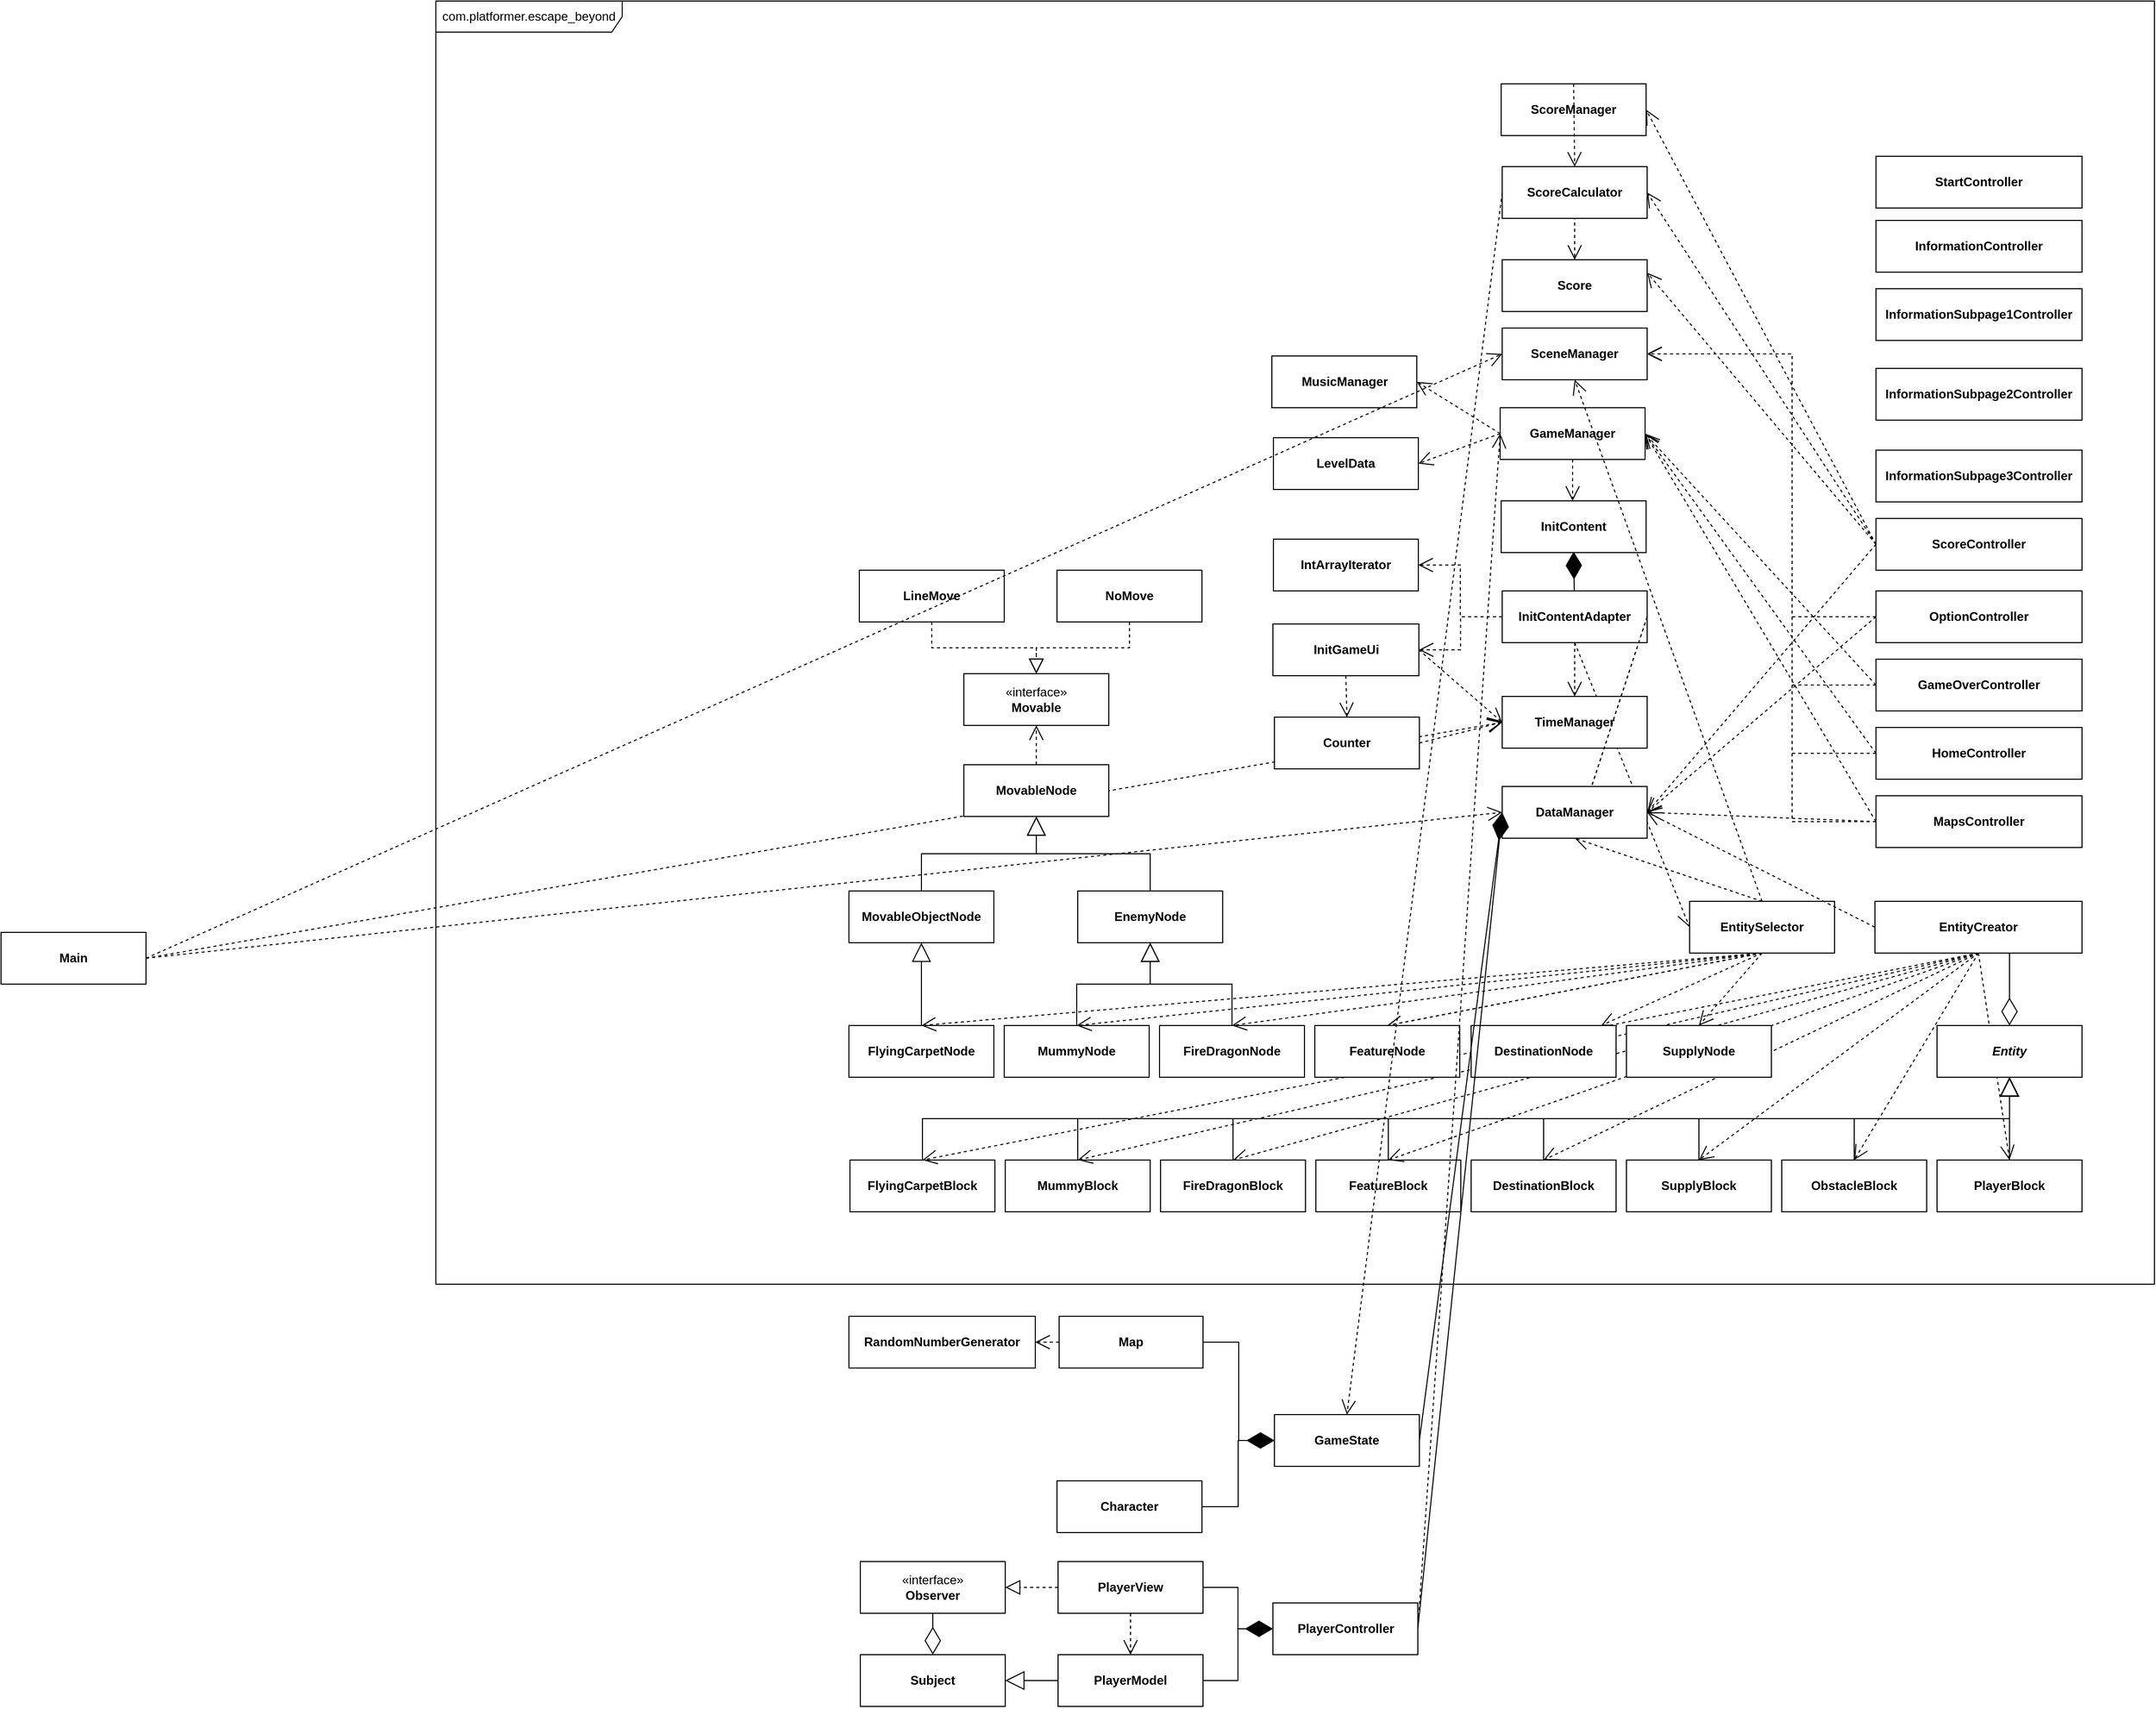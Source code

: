<mxfile version="25.0.3">
  <diagram name="第 1 页" id="kjJ6qVegV2qcI-K3HXO2">
    <mxGraphModel dx="3161" dy="1906" grid="1" gridSize="10" guides="1" tooltips="1" connect="1" arrows="1" fold="1" page="1" pageScale="1" pageWidth="827" pageHeight="1169" math="0" shadow="0">
      <root>
        <mxCell id="0" />
        <mxCell id="1" parent="0" />
        <mxCell id="oy7IxXZ8f28WCVUuLW1C-1" value="&lt;b&gt;GameOverController&lt;/b&gt;" style="html=1;whiteSpace=wrap;" parent="1" vertex="1">
          <mxGeometry x="1281" y="996" width="199" height="50" as="geometry" />
        </mxCell>
        <mxCell id="oy7IxXZ8f28WCVUuLW1C-3" value="&lt;b&gt;Main&lt;/b&gt;" style="html=1;whiteSpace=wrap;" parent="1" vertex="1">
          <mxGeometry x="-530" y="1260" width="140" height="50" as="geometry" />
        </mxCell>
        <mxCell id="oy7IxXZ8f28WCVUuLW1C-5" value="&lt;b&gt;HomeController&lt;/b&gt;" style="html=1;whiteSpace=wrap;" parent="1" vertex="1">
          <mxGeometry x="1281" y="1062" width="199" height="50" as="geometry" />
        </mxCell>
        <mxCell id="oy7IxXZ8f28WCVUuLW1C-7" value="&lt;b&gt;InformationController&lt;/b&gt;" style="html=1;whiteSpace=wrap;" parent="1" vertex="1">
          <mxGeometry x="1281" y="572" width="199" height="50" as="geometry" />
        </mxCell>
        <mxCell id="oy7IxXZ8f28WCVUuLW1C-9" value="&lt;b&gt;InformationSubpage2Controller&lt;/b&gt;" style="html=1;whiteSpace=wrap;" parent="1" vertex="1">
          <mxGeometry x="1281" y="715" width="199" height="50" as="geometry" />
        </mxCell>
        <mxCell id="oy7IxXZ8f28WCVUuLW1C-10" value="&lt;b&gt;InformationSubpage3Controller&lt;/b&gt;" style="html=1;whiteSpace=wrap;" parent="1" vertex="1">
          <mxGeometry x="1281" y="794" width="199" height="50" as="geometry" />
        </mxCell>
        <mxCell id="oy7IxXZ8f28WCVUuLW1C-11" value="&lt;b&gt;InformationSubpage1Controller&lt;/b&gt;" style="html=1;whiteSpace=wrap;" parent="1" vertex="1">
          <mxGeometry x="1281" y="638" width="199" height="50" as="geometry" />
        </mxCell>
        <mxCell id="oy7IxXZ8f28WCVUuLW1C-15" value="&lt;b&gt;MapsController&lt;/b&gt;" style="html=1;whiteSpace=wrap;" parent="1" vertex="1">
          <mxGeometry x="1281" y="1128" width="199" height="50" as="geometry" />
        </mxCell>
        <mxCell id="oy7IxXZ8f28WCVUuLW1C-16" value="&lt;b&gt;OptionController&lt;/b&gt;" style="html=1;whiteSpace=wrap;" parent="1" vertex="1">
          <mxGeometry x="1281" y="930" width="199" height="50" as="geometry" />
        </mxCell>
        <mxCell id="oy7IxXZ8f28WCVUuLW1C-17" value="&lt;b&gt;ScoreController&lt;/b&gt;" style="html=1;whiteSpace=wrap;" parent="1" vertex="1">
          <mxGeometry x="1281" y="860" width="199" height="50" as="geometry" />
        </mxCell>
        <mxCell id="oy7IxXZ8f28WCVUuLW1C-18" value="&lt;b&gt;StartController&lt;/b&gt;" style="html=1;whiteSpace=wrap;" parent="1" vertex="1">
          <mxGeometry x="1281" y="510" width="199" height="50" as="geometry" />
        </mxCell>
        <mxCell id="oy7IxXZ8f28WCVUuLW1C-22" value="&lt;b&gt;PlayerController&lt;/b&gt;" style="html=1;whiteSpace=wrap;" parent="1" vertex="1">
          <mxGeometry x="698.5" y="1908" width="140" height="50" as="geometry" />
        </mxCell>
        <mxCell id="oy7IxXZ8f28WCVUuLW1C-24" value="&lt;b&gt;PlayerModel&lt;/b&gt;" style="html=1;whiteSpace=wrap;" parent="1" vertex="1">
          <mxGeometry x="491" y="1958" width="140" height="50" as="geometry" />
        </mxCell>
        <mxCell id="oy7IxXZ8f28WCVUuLW1C-26" value="&lt;b&gt;PlayerView&lt;/b&gt;" style="html=1;whiteSpace=wrap;" parent="1" vertex="1">
          <mxGeometry x="491" y="1868" width="140" height="50" as="geometry" />
        </mxCell>
        <mxCell id="oy7IxXZ8f28WCVUuLW1C-28" value="&lt;b&gt;GameState&lt;/b&gt;" style="html=1;whiteSpace=wrap;" parent="1" vertex="1">
          <mxGeometry x="700" y="1726" width="140" height="50" as="geometry" />
        </mxCell>
        <mxCell id="oy7IxXZ8f28WCVUuLW1C-30" value="&lt;b&gt;Character&lt;/b&gt;" style="html=1;whiteSpace=wrap;" parent="1" vertex="1">
          <mxGeometry x="490" y="1790" width="140" height="50" as="geometry" />
        </mxCell>
        <mxCell id="oy7IxXZ8f28WCVUuLW1C-31" value="&lt;b&gt;Map&lt;/b&gt;" style="html=1;whiteSpace=wrap;" parent="1" vertex="1">
          <mxGeometry x="492" y="1631" width="139" height="50" as="geometry" />
        </mxCell>
        <mxCell id="oy7IxXZ8f28WCVUuLW1C-32" value="&lt;b&gt;InitContentAdapter&lt;/b&gt;" style="html=1;whiteSpace=wrap;" parent="1" vertex="1">
          <mxGeometry x="920" y="930" width="140" height="50" as="geometry" />
        </mxCell>
        <mxCell id="oy7IxXZ8f28WCVUuLW1C-36" value="" style="endArrow=open;endSize=12;dashed=1;html=1;rounded=0;entryX=0;entryY=0.5;entryDx=0;entryDy=0;exitX=1;exitY=0.5;exitDx=0;exitDy=0;" parent="1" source="oy7IxXZ8f28WCVUuLW1C-3" target="7GGK_su0vlyQCkf6kP1s-5" edge="1">
          <mxGeometry width="160" relative="1" as="geometry">
            <mxPoint x="990" y="800" as="sourcePoint" />
            <mxPoint x="1052" y="840" as="targetPoint" />
          </mxGeometry>
        </mxCell>
        <mxCell id="oy7IxXZ8f28WCVUuLW1C-38" value="" style="endArrow=open;endSize=12;dashed=1;html=1;rounded=0;exitX=0.5;exitY=1;exitDx=0;exitDy=0;entryX=0;entryY=0.5;entryDx=0;entryDy=0;" parent="1" source="oy7IxXZ8f28WCVUuLW1C-32" target="oy7IxXZ8f28WCVUuLW1C-115" edge="1">
          <mxGeometry x="-0.011" width="160" relative="1" as="geometry">
            <mxPoint x="985.08" y="1039.9" as="sourcePoint" />
            <mxPoint x="989.872" y="1217" as="targetPoint" />
            <mxPoint as="offset" />
          </mxGeometry>
        </mxCell>
        <mxCell id="oy7IxXZ8f28WCVUuLW1C-39" value="&lt;b&gt;EntityCreator&lt;/b&gt;" style="html=1;whiteSpace=wrap;" parent="1" vertex="1">
          <mxGeometry x="1280" y="1230" width="200" height="50" as="geometry" />
        </mxCell>
        <mxCell id="oy7IxXZ8f28WCVUuLW1C-41" value="&lt;b&gt;DestinationBlock&lt;/b&gt;" style="html=1;whiteSpace=wrap;" parent="1" vertex="1">
          <mxGeometry x="890" y="1480" width="140" height="50" as="geometry" />
        </mxCell>
        <mxCell id="oy7IxXZ8f28WCVUuLW1C-46" value="&lt;b&gt;MovableNode&lt;/b&gt;" style="html=1;whiteSpace=wrap;" parent="1" vertex="1">
          <mxGeometry x="400" y="1098" width="140" height="50" as="geometry" />
        </mxCell>
        <mxCell id="oy7IxXZ8f28WCVUuLW1C-48" value="&lt;b&gt;EnemyNode&lt;/b&gt;" style="html=1;whiteSpace=wrap;" parent="1" vertex="1">
          <mxGeometry x="510" y="1220" width="140" height="50" as="geometry" />
        </mxCell>
        <mxCell id="oy7IxXZ8f28WCVUuLW1C-49" value="" style="endArrow=block;endSize=16;endFill=0;html=1;rounded=0;entryX=0.5;entryY=1;entryDx=0;entryDy=0;exitX=0.5;exitY=0;exitDx=0;exitDy=0;edgeStyle=orthogonalEdgeStyle;" parent="1" source="oy7IxXZ8f28WCVUuLW1C-48" target="oy7IxXZ8f28WCVUuLW1C-46" edge="1">
          <mxGeometry x="0.014" width="160" relative="1" as="geometry">
            <mxPoint x="544" y="1100" as="sourcePoint" />
            <mxPoint x="530" y="990" as="targetPoint" />
            <mxPoint as="offset" />
          </mxGeometry>
        </mxCell>
        <mxCell id="oy7IxXZ8f28WCVUuLW1C-50" value="&lt;div&gt;«interface»&lt;b&gt;&lt;/b&gt;&lt;/div&gt;&lt;b&gt;Movable&lt;/b&gt;" style="html=1;whiteSpace=wrap;" parent="1" vertex="1">
          <mxGeometry x="400" y="1010" width="140" height="50" as="geometry" />
        </mxCell>
        <mxCell id="oy7IxXZ8f28WCVUuLW1C-53" value="&lt;b&gt;NoMove&lt;/b&gt;" style="html=1;whiteSpace=wrap;" parent="1" vertex="1">
          <mxGeometry x="490" y="910" width="140" height="50" as="geometry" />
        </mxCell>
        <mxCell id="oy7IxXZ8f28WCVUuLW1C-57" value="&lt;b&gt;FeatureBlock&lt;/b&gt;" style="html=1;whiteSpace=wrap;" parent="1" vertex="1">
          <mxGeometry x="740" y="1480" width="140" height="50" as="geometry" />
        </mxCell>
        <mxCell id="oy7IxXZ8f28WCVUuLW1C-65" value="&lt;b&gt;FireDragonNode&lt;/b&gt;" style="html=1;whiteSpace=wrap;" parent="1" vertex="1">
          <mxGeometry x="589" y="1350" width="140" height="50" as="geometry" />
        </mxCell>
        <mxCell id="oy7IxXZ8f28WCVUuLW1C-68" value="&lt;b&gt;FlyingCarpetBlock&lt;/b&gt;" style="html=1;whiteSpace=wrap;" parent="1" vertex="1">
          <mxGeometry x="290" y="1480" width="140" height="50" as="geometry" />
        </mxCell>
        <mxCell id="oy7IxXZ8f28WCVUuLW1C-70" value="&lt;b&gt;FlyingCarpetNode&lt;/b&gt;" style="html=1;whiteSpace=wrap;" parent="1" vertex="1">
          <mxGeometry x="289" y="1350" width="140" height="50" as="geometry" />
        </mxCell>
        <mxCell id="oy7IxXZ8f28WCVUuLW1C-73" value="&lt;b&gt;MovableObjectNode&lt;/b&gt;" style="html=1;whiteSpace=wrap;" parent="1" vertex="1">
          <mxGeometry x="289" y="1220" width="140" height="50" as="geometry" />
        </mxCell>
        <mxCell id="oy7IxXZ8f28WCVUuLW1C-75" style="edgeStyle=orthogonalEdgeStyle;rounded=0;orthogonalLoop=1;jettySize=auto;html=1;exitX=0.5;exitY=1;exitDx=0;exitDy=0;" parent="1" source="oy7IxXZ8f28WCVUuLW1C-65" target="oy7IxXZ8f28WCVUuLW1C-65" edge="1">
          <mxGeometry relative="1" as="geometry" />
        </mxCell>
        <mxCell id="oy7IxXZ8f28WCVUuLW1C-76" value="&lt;b&gt;MummyNode&lt;/b&gt;" style="html=1;whiteSpace=wrap;" parent="1" vertex="1">
          <mxGeometry x="439" y="1350" width="140" height="50" as="geometry" />
        </mxCell>
        <mxCell id="oy7IxXZ8f28WCVUuLW1C-77" value="&lt;b&gt;MummyBlock&lt;/b&gt;" style="html=1;whiteSpace=wrap;" parent="1" vertex="1">
          <mxGeometry x="440" y="1480" width="140" height="50" as="geometry" />
        </mxCell>
        <mxCell id="oy7IxXZ8f28WCVUuLW1C-82" value="&lt;b&gt;ObstacleBlock&lt;/b&gt;" style="html=1;whiteSpace=wrap;" parent="1" vertex="1">
          <mxGeometry x="1190" y="1480" width="140" height="50" as="geometry" />
        </mxCell>
        <mxCell id="oy7IxXZ8f28WCVUuLW1C-85" value="&lt;b&gt;PlayerBlock&lt;/b&gt;" style="html=1;whiteSpace=wrap;" parent="1" vertex="1">
          <mxGeometry x="1340" y="1480" width="140" height="50" as="geometry" />
        </mxCell>
        <mxCell id="oy7IxXZ8f28WCVUuLW1C-88" value="" style="endArrow=open;endSize=12;dashed=1;html=1;rounded=0;exitX=0;exitY=0.5;exitDx=0;exitDy=0;entryX=1;entryY=0.5;entryDx=0;entryDy=0;" parent="1" source="oy7IxXZ8f28WCVUuLW1C-17" target="oy7IxXZ8f28WCVUuLW1C-89" edge="1">
          <mxGeometry x="0.002" width="160" relative="1" as="geometry">
            <mxPoint x="987.1" y="538.6" as="sourcePoint" />
            <mxPoint x="987" y="480" as="targetPoint" />
            <Array as="points" />
            <mxPoint as="offset" />
          </mxGeometry>
        </mxCell>
        <mxCell id="oy7IxXZ8f28WCVUuLW1C-89" value="&lt;b&gt;ScoreManager&lt;/b&gt;" style="html=1;whiteSpace=wrap;" parent="1" vertex="1">
          <mxGeometry x="919" y="440" width="140" height="50" as="geometry" />
        </mxCell>
        <mxCell id="oy7IxXZ8f28WCVUuLW1C-90" value="&lt;b&gt;Score&lt;/b&gt;" style="html=1;whiteSpace=wrap;" parent="1" vertex="1">
          <mxGeometry x="920" y="610" width="140" height="50" as="geometry" />
        </mxCell>
        <mxCell id="oy7IxXZ8f28WCVUuLW1C-91" value="" style="endArrow=open;endSize=12;dashed=1;html=1;rounded=0;exitX=0.5;exitY=0;exitDx=0;exitDy=0;entryX=0.5;entryY=0;entryDx=0;entryDy=0;" parent="1" source="oy7IxXZ8f28WCVUuLW1C-109" target="oy7IxXZ8f28WCVUuLW1C-90" edge="1">
          <mxGeometry width="160" relative="1" as="geometry">
            <mxPoint x="882" y="578" as="sourcePoint" />
            <mxPoint x="853" y="506" as="targetPoint" />
          </mxGeometry>
        </mxCell>
        <mxCell id="oy7IxXZ8f28WCVUuLW1C-92" value="&lt;b&gt;SupplyBlock&lt;/b&gt;" style="html=1;whiteSpace=wrap;" parent="1" vertex="1">
          <mxGeometry x="1040" y="1480" width="140" height="50" as="geometry" />
        </mxCell>
        <mxCell id="oy7IxXZ8f28WCVUuLW1C-100" value="&lt;b&gt;InitGameUi&lt;/b&gt;" style="html=1;whiteSpace=wrap;" parent="1" vertex="1">
          <mxGeometry x="698.5" y="962" width="141" height="50" as="geometry" />
        </mxCell>
        <mxCell id="oy7IxXZ8f28WCVUuLW1C-102" value="&lt;b&gt;Counter&lt;/b&gt;" style="html=1;whiteSpace=wrap;" parent="1" vertex="1">
          <mxGeometry x="700" y="1052" width="140" height="50" as="geometry" />
        </mxCell>
        <mxCell id="oy7IxXZ8f28WCVUuLW1C-103" value="" style="endArrow=open;endSize=12;dashed=1;html=1;rounded=0;exitX=0.5;exitY=1;exitDx=0;exitDy=0;entryX=0.5;entryY=0;entryDx=0;entryDy=0;" parent="1" source="oy7IxXZ8f28WCVUuLW1C-100" target="oy7IxXZ8f28WCVUuLW1C-102" edge="1">
          <mxGeometry width="160" relative="1" as="geometry">
            <mxPoint x="647" y="896" as="sourcePoint" />
            <mxPoint x="744" y="866" as="targetPoint" />
          </mxGeometry>
        </mxCell>
        <mxCell id="oy7IxXZ8f28WCVUuLW1C-104" value="&lt;b&gt;IntArrayIterator&lt;/b&gt;" style="html=1;whiteSpace=wrap;" parent="1" vertex="1">
          <mxGeometry x="699" y="880" width="140" height="50" as="geometry" />
        </mxCell>
        <mxCell id="oy7IxXZ8f28WCVUuLW1C-106" value="" style="endArrow=open;endSize=12;dashed=1;html=1;rounded=0;exitX=0;exitY=0.5;exitDx=0;exitDy=0;entryX=1;entryY=0.5;entryDx=0;entryDy=0;" parent="1" source="oy7IxXZ8f28WCVUuLW1C-31" target="oy7IxXZ8f28WCVUuLW1C-107" edge="1">
          <mxGeometry x="-0.013" width="160" relative="1" as="geometry">
            <mxPoint x="841" y="1603" as="sourcePoint" />
            <mxPoint x="556" y="1563" as="targetPoint" />
            <Array as="points" />
            <mxPoint as="offset" />
          </mxGeometry>
        </mxCell>
        <mxCell id="oy7IxXZ8f28WCVUuLW1C-107" value="&lt;b&gt;RandomNumberGenerator&lt;/b&gt;" style="html=1;whiteSpace=wrap;" parent="1" vertex="1">
          <mxGeometry x="289" y="1631" width="180" height="50" as="geometry" />
        </mxCell>
        <mxCell id="oy7IxXZ8f28WCVUuLW1C-110" value="&lt;b&gt;LevelData&lt;/b&gt;" style="html=1;whiteSpace=wrap;" parent="1" vertex="1">
          <mxGeometry x="699" y="782" width="140" height="50" as="geometry" />
        </mxCell>
        <mxCell id="oy7IxXZ8f28WCVUuLW1C-114" value="&lt;div&gt;«interface»&lt;/div&gt;&lt;div&gt;&lt;b&gt;Observer&lt;/b&gt;&lt;/div&gt;" style="html=1;whiteSpace=wrap;" parent="1" vertex="1">
          <mxGeometry x="300" y="1868" width="140" height="50" as="geometry" />
        </mxCell>
        <mxCell id="oy7IxXZ8f28WCVUuLW1C-115" value="&lt;b&gt;EntitySelector&lt;/b&gt;" style="html=1;whiteSpace=wrap;" parent="1" vertex="1">
          <mxGeometry x="1101" y="1230" width="140" height="50" as="geometry" />
        </mxCell>
        <mxCell id="oy7IxXZ8f28WCVUuLW1C-118" value="" style="endArrow=block;dashed=1;endFill=0;endSize=12;html=1;rounded=0;entryX=0.5;entryY=0;entryDx=0;entryDy=0;edgeStyle=orthogonalEdgeStyle;exitX=0.5;exitY=1;exitDx=0;exitDy=0;" parent="1" source="oy7IxXZ8f28WCVUuLW1C-53" target="oy7IxXZ8f28WCVUuLW1C-50" edge="1">
          <mxGeometry width="160" relative="1" as="geometry">
            <mxPoint x="520" y="824.25" as="sourcePoint" />
            <mxPoint x="430" y="823" as="targetPoint" />
            <Array as="points" />
          </mxGeometry>
        </mxCell>
        <mxCell id="oy7IxXZ8f28WCVUuLW1C-119" value="" style="endArrow=block;dashed=1;endFill=0;endSize=12;html=1;rounded=0;entryX=0.5;entryY=0;entryDx=0;entryDy=0;edgeStyle=orthogonalEdgeStyle;exitX=0.5;exitY=1;exitDx=0;exitDy=0;" parent="1" source="oy7IxXZ8f28WCVUuLW1C-52" target="oy7IxXZ8f28WCVUuLW1C-50" edge="1">
          <mxGeometry width="160" relative="1" as="geometry">
            <mxPoint x="590" y="958" as="sourcePoint" />
            <mxPoint x="480" y="1088" as="targetPoint" />
            <Array as="points" />
          </mxGeometry>
        </mxCell>
        <mxCell id="oy7IxXZ8f28WCVUuLW1C-131" value="" style="endArrow=open;endSize=12;dashed=1;html=1;rounded=0;fontSize=12;curved=1;entryX=0.5;entryY=0;entryDx=0;entryDy=0;exitX=0.5;exitY=1;exitDx=0;exitDy=0;" parent="1" source="oy7IxXZ8f28WCVUuLW1C-115" target="oy7IxXZ8f28WCVUuLW1C-95" edge="1">
          <mxGeometry width="160" relative="1" as="geometry">
            <mxPoint x="797" y="1150" as="sourcePoint" />
            <mxPoint x="957" y="1150" as="targetPoint" />
          </mxGeometry>
        </mxCell>
        <mxCell id="oy7IxXZ8f28WCVUuLW1C-132" value="" style="endArrow=open;endSize=12;dashed=1;html=1;rounded=0;fontSize=12;curved=1;exitX=0.5;exitY=1;exitDx=0;exitDy=0;" parent="1" source="oy7IxXZ8f28WCVUuLW1C-115" target="oy7IxXZ8f28WCVUuLW1C-43" edge="1">
          <mxGeometry width="160" relative="1" as="geometry">
            <mxPoint x="911" y="950" as="sourcePoint" />
            <mxPoint x="843" y="1320" as="targetPoint" />
          </mxGeometry>
        </mxCell>
        <mxCell id="oy7IxXZ8f28WCVUuLW1C-133" value="" style="endArrow=open;endSize=12;dashed=1;html=1;rounded=0;fontSize=12;curved=1;entryX=0.5;entryY=0;entryDx=0;entryDy=0;exitX=0.5;exitY=1;exitDx=0;exitDy=0;" parent="1" source="oy7IxXZ8f28WCVUuLW1C-39" target="oy7IxXZ8f28WCVUuLW1C-41" edge="1">
          <mxGeometry width="160" relative="1" as="geometry">
            <mxPoint x="911" y="950" as="sourcePoint" />
            <mxPoint x="843" y="1320" as="targetPoint" />
            <mxPoint as="offset" />
          </mxGeometry>
        </mxCell>
        <mxCell id="oy7IxXZ8f28WCVUuLW1C-134" value="" style="endArrow=open;endSize=12;dashed=1;html=1;rounded=0;fontSize=12;curved=1;exitX=0.5;exitY=1;exitDx=0;exitDy=0;entryX=0.5;entryY=0;entryDx=0;entryDy=0;" parent="1" source="oy7IxXZ8f28WCVUuLW1C-39" target="oy7IxXZ8f28WCVUuLW1C-57" edge="1">
          <mxGeometry width="160" relative="1" as="geometry">
            <mxPoint x="911" y="950" as="sourcePoint" />
            <mxPoint x="1014" y="1320" as="targetPoint" />
          </mxGeometry>
        </mxCell>
        <mxCell id="oy7IxXZ8f28WCVUuLW1C-135" value="" style="endArrow=open;endSize=12;dashed=1;html=1;rounded=0;fontSize=12;curved=1;exitX=0.5;exitY=1;exitDx=0;exitDy=0;entryX=0.5;entryY=0;entryDx=0;entryDy=0;" parent="1" source="oy7IxXZ8f28WCVUuLW1C-115" target="oy7IxXZ8f28WCVUuLW1C-60" edge="1">
          <mxGeometry width="160" relative="1" as="geometry">
            <mxPoint x="911" y="950" as="sourcePoint" />
            <mxPoint x="1181" y="1320" as="targetPoint" />
          </mxGeometry>
        </mxCell>
        <mxCell id="oy7IxXZ8f28WCVUuLW1C-140" value="" style="endArrow=open;endSize=12;dashed=1;html=1;rounded=0;fontSize=12;curved=1;exitX=0.5;exitY=1;exitDx=0;exitDy=0;entryX=0.5;entryY=0;entryDx=0;entryDy=0;" parent="1" source="oy7IxXZ8f28WCVUuLW1C-39" target="oy7IxXZ8f28WCVUuLW1C-68" edge="1">
          <mxGeometry x="0.002" width="160" relative="1" as="geometry">
            <mxPoint x="911" y="950" as="sourcePoint" />
            <mxPoint x="1261" y="1215" as="targetPoint" />
            <mxPoint as="offset" />
          </mxGeometry>
        </mxCell>
        <mxCell id="oy7IxXZ8f28WCVUuLW1C-141" value="" style="endArrow=open;endSize=12;dashed=1;html=1;rounded=0;fontSize=12;curved=1;exitX=0.5;exitY=1;exitDx=0;exitDy=0;entryX=0.5;entryY=0;entryDx=0;entryDy=0;" parent="1" source="oy7IxXZ8f28WCVUuLW1C-39" target="oy7IxXZ8f28WCVUuLW1C-77" edge="1">
          <mxGeometry width="160" relative="1" as="geometry">
            <mxPoint x="911" y="950" as="sourcePoint" />
            <mxPoint x="161" y="1345" as="targetPoint" />
          </mxGeometry>
        </mxCell>
        <mxCell id="oy7IxXZ8f28WCVUuLW1C-142" value="" style="endArrow=open;endSize=12;dashed=1;html=1;rounded=0;fontSize=12;curved=1;exitX=0.5;exitY=1;exitDx=0;exitDy=0;entryX=0.5;entryY=0;entryDx=0;entryDy=0;" parent="1" source="oy7IxXZ8f28WCVUuLW1C-39" target="oy7IxXZ8f28WCVUuLW1C-82" edge="1">
          <mxGeometry width="160" relative="1" as="geometry">
            <mxPoint x="911" y="950" as="sourcePoint" />
            <mxPoint x="1261" y="1075" as="targetPoint" />
          </mxGeometry>
        </mxCell>
        <mxCell id="oy7IxXZ8f28WCVUuLW1C-144" value="" style="endArrow=open;endSize=12;dashed=1;html=1;rounded=0;fontSize=12;curved=1;entryX=0.5;entryY=0;entryDx=0;entryDy=0;exitX=0.5;exitY=1;exitDx=0;exitDy=0;" parent="1" source="oy7IxXZ8f28WCVUuLW1C-39" target="oy7IxXZ8f28WCVUuLW1C-92" edge="1">
          <mxGeometry x="0.019" y="-2" width="160" relative="1" as="geometry">
            <mxPoint x="967" y="931" as="sourcePoint" />
            <mxPoint x="1261" y="935" as="targetPoint" />
            <mxPoint as="offset" />
          </mxGeometry>
        </mxCell>
        <mxCell id="oy7IxXZ8f28WCVUuLW1C-155" value="" style="endArrow=block;endSize=16;endFill=0;html=1;rounded=0;fontSize=12;exitX=0.5;exitY=0;exitDx=0;exitDy=0;entryX=0.5;entryY=1;entryDx=0;entryDy=0;edgeStyle=orthogonalEdgeStyle;" parent="1" source="oy7IxXZ8f28WCVUuLW1C-65" target="oy7IxXZ8f28WCVUuLW1C-48" edge="1">
          <mxGeometry x="0.003" width="160" relative="1" as="geometry">
            <mxPoint x="627" y="1320" as="sourcePoint" />
            <mxPoint x="393" y="1090" as="targetPoint" />
            <mxPoint as="offset" />
            <Array as="points">
              <mxPoint x="659" y="1310" />
              <mxPoint x="580" y="1310" />
            </Array>
          </mxGeometry>
        </mxCell>
        <mxCell id="oy7IxXZ8f28WCVUuLW1C-156" value="" style="endArrow=block;endSize=16;endFill=0;html=1;rounded=0;fontSize=12;exitX=0.5;exitY=0;exitDx=0;exitDy=0;entryX=0.5;entryY=1;entryDx=0;entryDy=0;edgeStyle=orthogonalEdgeStyle;" parent="1" source="oy7IxXZ8f28WCVUuLW1C-76" target="oy7IxXZ8f28WCVUuLW1C-48" edge="1">
          <mxGeometry x="0.003" width="160" relative="1" as="geometry">
            <mxPoint x="408" y="1320" as="sourcePoint" />
            <mxPoint x="393" y="1090" as="targetPoint" />
            <mxPoint as="offset" />
            <Array as="points">
              <mxPoint x="509" y="1310" />
              <mxPoint x="580" y="1310" />
            </Array>
          </mxGeometry>
        </mxCell>
        <mxCell id="oy7IxXZ8f28WCVUuLW1C-157" value="" style="endArrow=open;endSize=12;dashed=1;html=1;rounded=0;fontSize=12;curved=1;entryX=0.5;entryY=0;entryDx=0;entryDy=0;exitX=0.5;exitY=1;exitDx=0;exitDy=0;" parent="1" source="oy7IxXZ8f28WCVUuLW1C-115" target="oy7IxXZ8f28WCVUuLW1C-65" edge="1">
          <mxGeometry width="160" relative="1" as="geometry">
            <mxPoint x="911" y="950" as="sourcePoint" />
            <mxPoint x="627" y="1320" as="targetPoint" />
            <mxPoint as="offset" />
          </mxGeometry>
        </mxCell>
        <mxCell id="oy7IxXZ8f28WCVUuLW1C-158" value="" style="endArrow=open;endSize=12;dashed=1;html=1;rounded=0;fontSize=12;curved=1;entryX=0.5;entryY=0;entryDx=0;entryDy=0;exitX=0.5;exitY=1;exitDx=0;exitDy=0;" parent="1" source="oy7IxXZ8f28WCVUuLW1C-115" target="oy7IxXZ8f28WCVUuLW1C-76" edge="1">
          <mxGeometry width="160" relative="1" as="geometry">
            <mxPoint x="911" y="950" as="sourcePoint" />
            <mxPoint x="408" y="1320" as="targetPoint" />
            <mxPoint as="offset" />
          </mxGeometry>
        </mxCell>
        <mxCell id="oy7IxXZ8f28WCVUuLW1C-162" value="" style="endArrow=open;endSize=12;dashed=1;html=1;rounded=0;fontSize=12;curved=1;exitX=0.5;exitY=1;exitDx=0;exitDy=0;entryX=0.5;entryY=0;entryDx=0;entryDy=0;" parent="1" source="oy7IxXZ8f28WCVUuLW1C-39" target="oy7IxXZ8f28WCVUuLW1C-62" edge="1">
          <mxGeometry width="160" relative="1" as="geometry">
            <mxPoint x="901" y="940" as="sourcePoint" />
            <mxPoint x="657" y="1439" as="targetPoint" />
          </mxGeometry>
        </mxCell>
        <mxCell id="oy7IxXZ8f28WCVUuLW1C-62" value="&lt;b&gt;FireDragonBlock&lt;/b&gt;" style="html=1;whiteSpace=wrap;" parent="1" vertex="1">
          <mxGeometry x="590" y="1480" width="140" height="50" as="geometry" />
        </mxCell>
        <mxCell id="oy7IxXZ8f28WCVUuLW1C-167" value="" style="endArrow=block;endSize=16;endFill=0;html=1;rounded=0;entryX=0.5;entryY=1;entryDx=0;entryDy=0;exitX=0.5;exitY=0;exitDx=0;exitDy=0;" parent="1" source="oy7IxXZ8f28WCVUuLW1C-70" target="oy7IxXZ8f28WCVUuLW1C-73" edge="1">
          <mxGeometry x="0.014" width="160" relative="1" as="geometry">
            <mxPoint x="393" y="1040" as="sourcePoint" />
            <mxPoint x="393" y="980" as="targetPoint" />
            <mxPoint as="offset" />
          </mxGeometry>
        </mxCell>
        <mxCell id="oy7IxXZ8f28WCVUuLW1C-52" value="&lt;b&gt;LineMove&lt;/b&gt;" style="html=1;whiteSpace=wrap;" parent="1" vertex="1">
          <mxGeometry x="299" y="910" width="140" height="50" as="geometry" />
        </mxCell>
        <mxCell id="oy7IxXZ8f28WCVUuLW1C-169" value="" style="endArrow=block;endSize=16;endFill=0;html=1;rounded=0;entryX=0.5;entryY=1;entryDx=0;entryDy=0;exitX=0.5;exitY=0;exitDx=0;exitDy=0;edgeStyle=orthogonalEdgeStyle;" parent="1" source="oy7IxXZ8f28WCVUuLW1C-73" target="oy7IxXZ8f28WCVUuLW1C-46" edge="1">
          <mxGeometry x="0.014" width="160" relative="1" as="geometry">
            <mxPoint x="494" y="1050" as="sourcePoint" />
            <mxPoint x="494" y="990" as="targetPoint" />
            <mxPoint as="offset" />
          </mxGeometry>
        </mxCell>
        <mxCell id="oy7IxXZ8f28WCVUuLW1C-179" value="" style="endArrow=open;endSize=12;dashed=1;html=1;rounded=0;fontSize=12;entryX=1;entryY=0.5;entryDx=0;entryDy=0;exitX=0;exitY=0.5;exitDx=0;exitDy=0;edgeStyle=orthogonalEdgeStyle;" parent="1" source="oy7IxXZ8f28WCVUuLW1C-32" target="oy7IxXZ8f28WCVUuLW1C-100" edge="1">
          <mxGeometry x="-0.002" width="160" relative="1" as="geometry">
            <mxPoint x="1075" y="845" as="sourcePoint" />
            <mxPoint x="1149" y="770" as="targetPoint" />
            <mxPoint as="offset" />
          </mxGeometry>
        </mxCell>
        <mxCell id="BXo3TNcHROKyXZdvnCkh-4" value="" style="endArrow=open;endSize=12;dashed=1;html=1;rounded=0;fontSize=12;curved=1;exitX=0.5;exitY=1;exitDx=0;exitDy=0;entryX=0.5;entryY=0;entryDx=0;entryDy=0;" parent="1" source="oy7IxXZ8f28WCVUuLW1C-115" target="oy7IxXZ8f28WCVUuLW1C-60" edge="1">
          <mxGeometry width="160" relative="1" as="geometry">
            <mxPoint x="888" y="1092" as="sourcePoint" />
            <mxPoint x="957" y="1430" as="targetPoint" />
          </mxGeometry>
        </mxCell>
        <mxCell id="oy7IxXZ8f28WCVUuLW1C-60" value="&lt;b&gt;FeatureNode&lt;/b&gt;" style="html=1;whiteSpace=wrap;" parent="1" vertex="1">
          <mxGeometry x="739" y="1350" width="140" height="50" as="geometry" />
        </mxCell>
        <mxCell id="oy7IxXZ8f28WCVUuLW1C-43" value="&lt;b&gt;DestinationNode&lt;/b&gt;" style="html=1;whiteSpace=wrap;" parent="1" vertex="1">
          <mxGeometry x="890" y="1350" width="140" height="50" as="geometry" />
        </mxCell>
        <mxCell id="BXo3TNcHROKyXZdvnCkh-17" value="" style="endArrow=block;endSize=16;endFill=0;html=1;rounded=0;fontSize=12;exitX=0.5;exitY=0;exitDx=0;exitDy=0;edgeStyle=orthogonalEdgeStyle;entryX=0.5;entryY=1;entryDx=0;entryDy=0;" parent="1" source="oy7IxXZ8f28WCVUuLW1C-85" target="oy7IxXZ8f28WCVUuLW1C-44" edge="1">
          <mxGeometry x="0.001" width="160" relative="1" as="geometry">
            <mxPoint x="1267" y="1499" as="sourcePoint" />
            <mxPoint x="883" y="1570" as="targetPoint" />
            <mxPoint as="offset" />
          </mxGeometry>
        </mxCell>
        <mxCell id="BXo3TNcHROKyXZdvnCkh-18" value="" style="endArrow=open;endSize=12;dashed=1;html=1;rounded=0;fontSize=12;curved=1;entryX=0.5;entryY=0;entryDx=0;entryDy=0;exitX=0.5;exitY=1;exitDx=0;exitDy=0;" parent="1" source="oy7IxXZ8f28WCVUuLW1C-115" target="oy7IxXZ8f28WCVUuLW1C-70" edge="1">
          <mxGeometry width="160" relative="1" as="geometry">
            <mxPoint x="899" y="1250" as="sourcePoint" />
            <mxPoint x="517" y="1360" as="targetPoint" />
            <mxPoint as="offset" />
          </mxGeometry>
        </mxCell>
        <mxCell id="BXo3TNcHROKyXZdvnCkh-31" value="&lt;div&gt;&lt;b&gt;Subject&lt;/b&gt;&lt;/div&gt;" style="html=1;whiteSpace=wrap;" parent="1" vertex="1">
          <mxGeometry x="300" y="1958" width="140" height="50" as="geometry" />
        </mxCell>
        <mxCell id="BXo3TNcHROKyXZdvnCkh-32" value="" style="endArrow=block;endSize=16;endFill=0;html=1;rounded=0;entryX=1;entryY=0.5;entryDx=0;entryDy=0;exitX=0;exitY=0.5;exitDx=0;exitDy=0;" parent="1" source="oy7IxXZ8f28WCVUuLW1C-24" target="BXo3TNcHROKyXZdvnCkh-31" edge="1">
          <mxGeometry width="160" relative="1" as="geometry">
            <mxPoint x="501" y="1903" as="sourcePoint" />
            <mxPoint x="442" y="1903" as="targetPoint" />
          </mxGeometry>
        </mxCell>
        <mxCell id="BXo3TNcHROKyXZdvnCkh-34" value="" style="endArrow=block;dashed=1;endFill=0;endSize=12;html=1;rounded=0;entryX=1;entryY=0.5;entryDx=0;entryDy=0;exitX=0;exitY=0.5;exitDx=0;exitDy=0;" parent="1" source="oy7IxXZ8f28WCVUuLW1C-26" target="oy7IxXZ8f28WCVUuLW1C-114" edge="1">
          <mxGeometry width="160" relative="1" as="geometry">
            <mxPoint x="402" y="2008" as="sourcePoint" />
            <mxPoint x="562" y="2008" as="targetPoint" />
          </mxGeometry>
        </mxCell>
        <mxCell id="BXo3TNcHROKyXZdvnCkh-39" value="" style="endArrow=open;endSize=12;dashed=1;html=1;rounded=0;exitX=0.5;exitY=0;exitDx=0;exitDy=0;entryX=0.5;entryY=1;entryDx=0;entryDy=0;" parent="1" source="oy7IxXZ8f28WCVUuLW1C-46" target="oy7IxXZ8f28WCVUuLW1C-50" edge="1">
          <mxGeometry width="160" relative="1" as="geometry">
            <mxPoint x="429" y="1028" as="sourcePoint" />
            <mxPoint x="579" y="1028" as="targetPoint" />
            <mxPoint y="1" as="offset" />
          </mxGeometry>
        </mxCell>
        <mxCell id="BXo3TNcHROKyXZdvnCkh-40" value="com.platformer.escape_beyond" style="shape=umlFrame;whiteSpace=wrap;html=1;pointerEvents=0;width=180;height=30;" parent="1" vertex="1">
          <mxGeometry x="-110" y="360" width="1660" height="1240" as="geometry" />
        </mxCell>
        <mxCell id="BXo3TNcHROKyXZdvnCkh-41" value="" style="endArrow=diamondThin;endFill=0;endSize=24;html=1;rounded=0;exitX=0.5;exitY=1;exitDx=0;exitDy=0;entryX=0.5;entryY=0;entryDx=0;entryDy=0;" parent="1" source="oy7IxXZ8f28WCVUuLW1C-114" target="BXo3TNcHROKyXZdvnCkh-31" edge="1">
          <mxGeometry width="160" relative="1" as="geometry">
            <mxPoint x="368" y="1948" as="sourcePoint" />
            <mxPoint x="528" y="1948" as="targetPoint" />
          </mxGeometry>
        </mxCell>
        <mxCell id="BXo3TNcHROKyXZdvnCkh-42" value="" style="endArrow=open;endSize=12;dashed=1;html=1;rounded=0;exitX=0.5;exitY=1;exitDx=0;exitDy=0;entryX=0.5;entryY=0;entryDx=0;entryDy=0;" parent="1" source="oy7IxXZ8f28WCVUuLW1C-26" target="oy7IxXZ8f28WCVUuLW1C-24" edge="1">
          <mxGeometry width="160" relative="1" as="geometry">
            <mxPoint x="378" y="1978" as="sourcePoint" />
            <mxPoint x="538" y="1978" as="targetPoint" />
          </mxGeometry>
        </mxCell>
        <mxCell id="BXo3TNcHROKyXZdvnCkh-46" value="" style="endArrow=diamondThin;endFill=1;endSize=24;html=1;rounded=0;entryX=0.5;entryY=1;entryDx=0;entryDy=0;" parent="1" source="oy7IxXZ8f28WCVUuLW1C-32" edge="1">
          <mxGeometry width="160" relative="1" as="geometry">
            <mxPoint x="1020" y="772" as="sourcePoint" />
            <mxPoint x="989" y="892" as="targetPoint" />
          </mxGeometry>
        </mxCell>
        <mxCell id="BXo3TNcHROKyXZdvnCkh-58" value="" style="endArrow=open;endSize=12;dashed=1;html=1;rounded=0;exitX=0;exitY=0.5;exitDx=0;exitDy=0;entryX=1;entryY=0.5;entryDx=0;entryDy=0;" parent="1" source="oy7IxXZ8f28WCVUuLW1C-17" target="oy7IxXZ8f28WCVUuLW1C-109" edge="1">
          <mxGeometry x="0.002" width="160" relative="1" as="geometry">
            <mxPoint x="1289" y="445" as="sourcePoint" />
            <mxPoint x="1070" y="545" as="targetPoint" />
            <Array as="points" />
            <mxPoint as="offset" />
          </mxGeometry>
        </mxCell>
        <mxCell id="BXo3TNcHROKyXZdvnCkh-59" value="" style="endArrow=open;endSize=12;dashed=1;html=1;rounded=0;exitX=0;exitY=0.5;exitDx=0;exitDy=0;entryX=1;entryY=0.25;entryDx=0;entryDy=0;" parent="1" source="oy7IxXZ8f28WCVUuLW1C-17" target="oy7IxXZ8f28WCVUuLW1C-90" edge="1">
          <mxGeometry width="160" relative="1" as="geometry">
            <mxPoint x="1000" y="520" as="sourcePoint" />
            <mxPoint x="1000" y="480" as="targetPoint" />
          </mxGeometry>
        </mxCell>
        <mxCell id="BXo3TNcHROKyXZdvnCkh-62" value="" style="endArrow=open;endSize=12;dashed=1;html=1;rounded=0;exitX=0;exitY=0.5;exitDx=0;exitDy=0;entryX=0.5;entryY=0;entryDx=0;entryDy=0;" parent="1" source="oy7IxXZ8f28WCVUuLW1C-109" target="oy7IxXZ8f28WCVUuLW1C-28" edge="1">
          <mxGeometry x="0.002" width="160" relative="1" as="geometry">
            <mxPoint x="1000" y="569" as="sourcePoint" />
            <mxPoint x="780" y="520" as="targetPoint" />
            <Array as="points" />
            <mxPoint as="offset" />
          </mxGeometry>
        </mxCell>
        <mxCell id="BXo3TNcHROKyXZdvnCkh-64" value="" style="endArrow=diamondThin;endFill=1;endSize=24;html=1;rounded=0;entryX=0;entryY=0.5;entryDx=0;entryDy=0;exitX=1;exitY=0.5;exitDx=0;exitDy=0;edgeStyle=orthogonalEdgeStyle;" parent="1" source="oy7IxXZ8f28WCVUuLW1C-26" target="oy7IxXZ8f28WCVUuLW1C-22" edge="1">
          <mxGeometry width="160" relative="1" as="geometry">
            <mxPoint x="999" y="2232" as="sourcePoint" />
            <mxPoint x="1000" y="2113" as="targetPoint" />
          </mxGeometry>
        </mxCell>
        <mxCell id="BXo3TNcHROKyXZdvnCkh-66" value="" style="endArrow=diamondThin;endFill=1;endSize=24;html=1;rounded=0;entryX=0;entryY=0.5;entryDx=0;entryDy=0;exitX=1;exitY=0.5;exitDx=0;exitDy=0;edgeStyle=orthogonalEdgeStyle;" parent="1" source="oy7IxXZ8f28WCVUuLW1C-24" target="oy7IxXZ8f28WCVUuLW1C-22" edge="1">
          <mxGeometry width="160" relative="1" as="geometry">
            <mxPoint x="641" y="1903" as="sourcePoint" />
            <mxPoint x="710" y="1993" as="targetPoint" />
          </mxGeometry>
        </mxCell>
        <mxCell id="BXo3TNcHROKyXZdvnCkh-67" value="" style="endArrow=diamondThin;endFill=1;endSize=24;html=1;rounded=0;entryX=0;entryY=0.5;entryDx=0;entryDy=0;exitX=1;exitY=0.5;exitDx=0;exitDy=0;edgeStyle=orthogonalEdgeStyle;" parent="1" source="oy7IxXZ8f28WCVUuLW1C-31" target="oy7IxXZ8f28WCVUuLW1C-28" edge="1">
          <mxGeometry width="160" relative="1" as="geometry">
            <mxPoint x="999" y="2195" as="sourcePoint" />
            <mxPoint x="1000" y="2076" as="targetPoint" />
          </mxGeometry>
        </mxCell>
        <mxCell id="BXo3TNcHROKyXZdvnCkh-68" value="" style="endArrow=diamondThin;endFill=1;endSize=24;html=1;rounded=0;entryX=0;entryY=0.5;entryDx=0;entryDy=0;exitX=1;exitY=0.5;exitDx=0;exitDy=0;edgeStyle=orthogonalEdgeStyle;" parent="1" source="oy7IxXZ8f28WCVUuLW1C-30" target="oy7IxXZ8f28WCVUuLW1C-28" edge="1">
          <mxGeometry width="160" relative="1" as="geometry">
            <mxPoint x="572" y="619" as="sourcePoint" />
            <mxPoint x="710" y="709" as="targetPoint" />
          </mxGeometry>
        </mxCell>
        <mxCell id="BXo3TNcHROKyXZdvnCkh-73" value="" style="endArrow=open;endSize=12;dashed=1;html=1;rounded=0;fontSize=12;exitX=0;exitY=0.5;exitDx=0;exitDy=0;entryX=1;entryY=0.5;entryDx=0;entryDy=0;edgeStyle=orthogonalEdgeStyle;" parent="1" source="oy7IxXZ8f28WCVUuLW1C-32" target="oy7IxXZ8f28WCVUuLW1C-104" edge="1">
          <mxGeometry width="160" relative="1" as="geometry">
            <mxPoint x="929" y="901" as="sourcePoint" />
            <mxPoint x="850" y="816" as="targetPoint" />
          </mxGeometry>
        </mxCell>
        <mxCell id="BXo3TNcHROKyXZdvnCkh-74" value="" style="endArrow=diamondThin;endFill=0;endSize=24;html=1;rounded=0;entryX=0.5;entryY=0;entryDx=0;entryDy=0;exitX=0.65;exitY=0.998;exitDx=0;exitDy=0;exitPerimeter=0;" parent="1" source="oy7IxXZ8f28WCVUuLW1C-39" target="oy7IxXZ8f28WCVUuLW1C-44" edge="1">
          <mxGeometry width="160" relative="1" as="geometry">
            <mxPoint x="950" y="1080" as="sourcePoint" />
            <mxPoint x="1110" y="1080" as="targetPoint" />
          </mxGeometry>
        </mxCell>
        <mxCell id="BXo3TNcHROKyXZdvnCkh-79" value="" style="endArrow=block;endSize=16;endFill=0;html=1;rounded=0;fontSize=12;exitX=0.5;exitY=0;exitDx=0;exitDy=0;edgeStyle=orthogonalEdgeStyle;entryX=0.5;entryY=1;entryDx=0;entryDy=0;" parent="1" source="oy7IxXZ8f28WCVUuLW1C-82" target="oy7IxXZ8f28WCVUuLW1C-44" edge="1">
          <mxGeometry x="0.001" width="160" relative="1" as="geometry">
            <mxPoint x="1421" y="1490" as="sourcePoint" />
            <mxPoint x="1410" y="1400" as="targetPoint" />
            <mxPoint as="offset" />
          </mxGeometry>
        </mxCell>
        <mxCell id="BXo3TNcHROKyXZdvnCkh-80" value="" style="endArrow=block;endSize=16;endFill=0;html=1;rounded=0;fontSize=12;exitX=0.5;exitY=0;exitDx=0;exitDy=0;edgeStyle=orthogonalEdgeStyle;entryX=0.5;entryY=1;entryDx=0;entryDy=0;" parent="1" source="oy7IxXZ8f28WCVUuLW1C-92" target="oy7IxXZ8f28WCVUuLW1C-44" edge="1">
          <mxGeometry x="0.001" width="160" relative="1" as="geometry">
            <mxPoint x="1420" y="1490" as="sourcePoint" />
            <mxPoint x="1445" y="1400" as="targetPoint" />
            <mxPoint as="offset" />
          </mxGeometry>
        </mxCell>
        <mxCell id="BXo3TNcHROKyXZdvnCkh-81" value="" style="endArrow=block;endSize=16;endFill=0;html=1;rounded=0;fontSize=12;exitX=0.5;exitY=0;exitDx=0;exitDy=0;edgeStyle=orthogonalEdgeStyle;entryX=0.5;entryY=1;entryDx=0;entryDy=0;" parent="1" source="oy7IxXZ8f28WCVUuLW1C-41" target="oy7IxXZ8f28WCVUuLW1C-44" edge="1">
          <mxGeometry x="0.001" width="160" relative="1" as="geometry">
            <mxPoint x="1120" y="1490" as="sourcePoint" />
            <mxPoint x="1445" y="1400" as="targetPoint" />
            <mxPoint as="offset" />
          </mxGeometry>
        </mxCell>
        <mxCell id="BXo3TNcHROKyXZdvnCkh-82" value="" style="endArrow=block;endSize=16;endFill=0;html=1;rounded=0;fontSize=12;exitX=0.5;exitY=0;exitDx=0;exitDy=0;edgeStyle=orthogonalEdgeStyle;entryX=0.5;entryY=1;entryDx=0;entryDy=0;" parent="1" source="oy7IxXZ8f28WCVUuLW1C-57" target="oy7IxXZ8f28WCVUuLW1C-44" edge="1">
          <mxGeometry x="0.001" width="160" relative="1" as="geometry">
            <mxPoint x="970" y="1489" as="sourcePoint" />
            <mxPoint x="1420" y="1410" as="targetPoint" />
            <mxPoint as="offset" />
          </mxGeometry>
        </mxCell>
        <mxCell id="BXo3TNcHROKyXZdvnCkh-83" value="" style="endArrow=block;endSize=16;endFill=0;html=1;rounded=0;fontSize=12;exitX=0.5;exitY=0;exitDx=0;exitDy=0;edgeStyle=orthogonalEdgeStyle;entryX=0.5;entryY=1;entryDx=0;entryDy=0;" parent="1" source="oy7IxXZ8f28WCVUuLW1C-62" target="oy7IxXZ8f28WCVUuLW1C-44" edge="1">
          <mxGeometry x="0.001" width="160" relative="1" as="geometry">
            <mxPoint x="819" y="1489" as="sourcePoint" />
            <mxPoint x="1420" y="1410" as="targetPoint" />
            <mxPoint as="offset" />
          </mxGeometry>
        </mxCell>
        <mxCell id="BXo3TNcHROKyXZdvnCkh-84" value="" style="endArrow=block;endSize=16;endFill=0;html=1;rounded=0;fontSize=12;exitX=0.5;exitY=0;exitDx=0;exitDy=0;edgeStyle=orthogonalEdgeStyle;entryX=0.5;entryY=1;entryDx=0;entryDy=0;" parent="1" source="oy7IxXZ8f28WCVUuLW1C-77" target="oy7IxXZ8f28WCVUuLW1C-44" edge="1">
          <mxGeometry x="0.001" width="160" relative="1" as="geometry">
            <mxPoint x="669" y="1489" as="sourcePoint" />
            <mxPoint x="1420" y="1410" as="targetPoint" />
            <mxPoint as="offset" />
          </mxGeometry>
        </mxCell>
        <mxCell id="BXo3TNcHROKyXZdvnCkh-85" value="" style="endArrow=block;endSize=16;endFill=0;html=1;rounded=0;fontSize=12;exitX=0.5;exitY=0;exitDx=0;exitDy=0;edgeStyle=orthogonalEdgeStyle;entryX=0.5;entryY=1;entryDx=0;entryDy=0;" parent="1" source="oy7IxXZ8f28WCVUuLW1C-68" target="oy7IxXZ8f28WCVUuLW1C-44" edge="1">
          <mxGeometry x="0.001" width="160" relative="1" as="geometry">
            <mxPoint x="519" y="1489" as="sourcePoint" />
            <mxPoint x="1420" y="1410" as="targetPoint" />
            <mxPoint as="offset" />
          </mxGeometry>
        </mxCell>
        <mxCell id="BXo3TNcHROKyXZdvnCkh-94" value="" style="endArrow=open;endSize=12;dashed=1;html=1;rounded=0;fontSize=12;curved=1;exitX=0.5;exitY=1;exitDx=0;exitDy=0;" parent="1" source="oy7IxXZ8f28WCVUuLW1C-39" edge="1">
          <mxGeometry width="160" relative="1" as="geometry">
            <mxPoint x="1070" y="1255" as="sourcePoint" />
            <mxPoint x="1410" y="1480" as="targetPoint" />
            <mxPoint as="offset" />
          </mxGeometry>
        </mxCell>
        <mxCell id="oy7IxXZ8f28WCVUuLW1C-44" value="&lt;b&gt;&lt;i&gt;Entity&lt;/i&gt;&lt;/b&gt;" style="html=1;whiteSpace=wrap;" parent="1" vertex="1">
          <mxGeometry x="1340" y="1350" width="140" height="50" as="geometry" />
        </mxCell>
        <mxCell id="oy7IxXZ8f28WCVUuLW1C-95" value="&lt;b&gt;SupplyNode&lt;/b&gt;" style="html=1;whiteSpace=wrap;" parent="1" vertex="1">
          <mxGeometry x="1040" y="1350" width="140" height="50" as="geometry" />
        </mxCell>
        <mxCell id="BXo3TNcHROKyXZdvnCkh-95" value="" style="endArrow=open;endSize=12;dashed=1;html=1;rounded=0;fontSize=12;curved=1;exitX=1;exitY=0.5;exitDx=0;exitDy=0;entryX=0;entryY=0.5;entryDx=0;entryDy=0;" parent="1" source="oy7IxXZ8f28WCVUuLW1C-102" target="7GGK_su0vlyQCkf6kP1s-5" edge="1">
          <mxGeometry width="160" relative="1" as="geometry">
            <mxPoint x="1290" y="1087" as="sourcePoint" />
            <mxPoint x="990" y="1092" as="targetPoint" />
            <mxPoint as="offset" />
          </mxGeometry>
        </mxCell>
        <mxCell id="BXo3TNcHROKyXZdvnCkh-97" value="&lt;b&gt;MusicManager&lt;/b&gt;" style="html=1;whiteSpace=wrap;" parent="1" vertex="1">
          <mxGeometry x="697.5" y="703" width="140" height="50" as="geometry" />
        </mxCell>
        <mxCell id="oy7IxXZ8f28WCVUuLW1C-33" value="&lt;b&gt;InitContent&lt;/b&gt;" style="html=1;whiteSpace=wrap;" parent="1" vertex="1">
          <mxGeometry x="919" y="843" width="140" height="50" as="geometry" />
        </mxCell>
        <mxCell id="7GGK_su0vlyQCkf6kP1s-5" value="&lt;b&gt;TimeManager&lt;/b&gt;" style="html=1;whiteSpace=wrap;" vertex="1" parent="1">
          <mxGeometry x="920" y="1032" width="140" height="50" as="geometry" />
        </mxCell>
        <mxCell id="7GGK_su0vlyQCkf6kP1s-6" value="" style="endArrow=open;endSize=12;dashed=1;html=1;rounded=0;entryX=0;entryY=0.5;entryDx=0;entryDy=0;exitX=1;exitY=0.5;exitDx=0;exitDy=0;" edge="1" parent="1" source="oy7IxXZ8f28WCVUuLW1C-3" target="7GGK_su0vlyQCkf6kP1s-2">
          <mxGeometry width="160" relative="1" as="geometry">
            <mxPoint x="1000" y="810" as="sourcePoint" />
            <mxPoint x="1160" y="880" as="targetPoint" />
          </mxGeometry>
        </mxCell>
        <mxCell id="7GGK_su0vlyQCkf6kP1s-7" style="edgeStyle=none;curved=1;rounded=0;orthogonalLoop=1;jettySize=auto;html=1;entryX=0.5;entryY=1;entryDx=0;entryDy=0;fontSize=12;startSize=8;endSize=8;" edge="1" parent="1">
          <mxGeometry relative="1" as="geometry">
            <mxPoint x="768.5" y="1859" as="sourcePoint" />
            <mxPoint x="768.5" y="1859" as="targetPoint" />
          </mxGeometry>
        </mxCell>
        <mxCell id="7GGK_su0vlyQCkf6kP1s-1" value="&lt;b&gt;SceneManager&lt;/b&gt;" style="html=1;whiteSpace=wrap;" vertex="1" parent="1">
          <mxGeometry x="920" y="676" width="140" height="50" as="geometry" />
        </mxCell>
        <mxCell id="7GGK_su0vlyQCkf6kP1s-24" value="" style="endArrow=open;endSize=12;dashed=1;html=1;rounded=0;fontSize=12;curved=1;entryX=0;entryY=0.5;entryDx=0;entryDy=0;exitX=1;exitY=0.5;exitDx=0;exitDy=0;" edge="1" parent="1" source="oy7IxXZ8f28WCVUuLW1C-100" target="7GGK_su0vlyQCkf6kP1s-5">
          <mxGeometry width="160" relative="1" as="geometry">
            <mxPoint x="850" y="997" as="sourcePoint" />
            <mxPoint x="1000" y="651" as="targetPoint" />
            <mxPoint as="offset" />
          </mxGeometry>
        </mxCell>
        <mxCell id="7GGK_su0vlyQCkf6kP1s-25" value="&lt;b&gt;GameManager&lt;/b&gt;" style="html=1;whiteSpace=wrap;" vertex="1" parent="1">
          <mxGeometry x="918" y="753" width="140" height="50" as="geometry" />
        </mxCell>
        <mxCell id="7GGK_su0vlyQCkf6kP1s-28" value="" style="endArrow=open;endSize=12;dashed=1;html=1;rounded=0;entryX=1;entryY=0.5;entryDx=0;entryDy=0;exitX=0;exitY=0.5;exitDx=0;exitDy=0;" edge="1" parent="1" source="7GGK_su0vlyQCkf6kP1s-25" target="BXo3TNcHROKyXZdvnCkh-97">
          <mxGeometry width="160" relative="1" as="geometry">
            <mxPoint x="848" y="597" as="sourcePoint" />
            <mxPoint x="929" y="767" as="targetPoint" />
          </mxGeometry>
        </mxCell>
        <mxCell id="7GGK_su0vlyQCkf6kP1s-30" value="" style="endArrow=open;endSize=12;dashed=1;html=1;rounded=0;exitX=0;exitY=0.5;exitDx=0;exitDy=0;entryX=1;entryY=0.5;entryDx=0;entryDy=0;edgeStyle=orthogonalEdgeStyle;" edge="1" parent="1" source="oy7IxXZ8f28WCVUuLW1C-1" target="7GGK_su0vlyQCkf6kP1s-1">
          <mxGeometry width="160" relative="1" as="geometry">
            <mxPoint x="1069" y="523" as="sourcePoint" />
            <mxPoint x="1120" y="523" as="targetPoint" />
            <Array as="points">
              <mxPoint x="1200" y="1021" />
              <mxPoint x="1200" y="701" />
            </Array>
          </mxGeometry>
        </mxCell>
        <mxCell id="7GGK_su0vlyQCkf6kP1s-31" value="" style="endArrow=open;endSize=12;dashed=1;html=1;rounded=0;exitX=0;exitY=0.5;exitDx=0;exitDy=0;entryX=1;entryY=0.5;entryDx=0;entryDy=0;" edge="1" parent="1" source="oy7IxXZ8f28WCVUuLW1C-1" target="7GGK_su0vlyQCkf6kP1s-25">
          <mxGeometry width="160" relative="1" as="geometry">
            <mxPoint x="1290" y="523" as="sourcePoint" />
            <mxPoint x="1070" y="785" as="targetPoint" />
          </mxGeometry>
        </mxCell>
        <mxCell id="7GGK_su0vlyQCkf6kP1s-32" value="" style="endArrow=open;endSize=12;dashed=1;html=1;rounded=0;exitX=0;exitY=0.5;exitDx=0;exitDy=0;entryX=1;entryY=0.5;entryDx=0;entryDy=0;edgeStyle=orthogonalEdgeStyle;" edge="1" parent="1" source="oy7IxXZ8f28WCVUuLW1C-5" target="7GGK_su0vlyQCkf6kP1s-1">
          <mxGeometry width="160" relative="1" as="geometry">
            <mxPoint x="1290" y="523" as="sourcePoint" />
            <mxPoint x="1070" y="785" as="targetPoint" />
            <Array as="points">
              <mxPoint x="1200" y="1087" />
              <mxPoint x="1200" y="701" />
            </Array>
          </mxGeometry>
        </mxCell>
        <mxCell id="7GGK_su0vlyQCkf6kP1s-33" value="" style="endArrow=open;endSize=12;dashed=1;html=1;rounded=0;entryX=1;entryY=0.5;entryDx=0;entryDy=0;exitX=0;exitY=0.5;exitDx=0;exitDy=0;" edge="1" parent="1" source="oy7IxXZ8f28WCVUuLW1C-5" target="7GGK_su0vlyQCkf6kP1s-25">
          <mxGeometry width="160" relative="1" as="geometry">
            <mxPoint x="1270" y="604" as="sourcePoint" />
            <mxPoint x="1070" y="785" as="targetPoint" />
          </mxGeometry>
        </mxCell>
        <mxCell id="7GGK_su0vlyQCkf6kP1s-34" value="" style="endArrow=open;endSize=12;dashed=1;html=1;rounded=0;entryX=1;entryY=0.5;entryDx=0;entryDy=0;exitX=0;exitY=0.5;exitDx=0;exitDy=0;" edge="1" parent="1" source="oy7IxXZ8f28WCVUuLW1C-15" target="7GGK_su0vlyQCkf6kP1s-2">
          <mxGeometry width="160" relative="1" as="geometry">
            <mxPoint x="1290" y="604" as="sourcePoint" />
            <mxPoint x="1070" y="855" as="targetPoint" />
          </mxGeometry>
        </mxCell>
        <mxCell id="7GGK_su0vlyQCkf6kP1s-35" value="" style="endArrow=open;endSize=12;dashed=1;html=1;rounded=0;exitX=0;exitY=0.5;exitDx=0;exitDy=0;entryX=1;entryY=0.5;entryDx=0;entryDy=0;" edge="1" parent="1" source="oy7IxXZ8f28WCVUuLW1C-15" target="7GGK_su0vlyQCkf6kP1s-25">
          <mxGeometry width="160" relative="1" as="geometry">
            <mxPoint x="1290" y="844" as="sourcePoint" />
            <mxPoint x="1070" y="705" as="targetPoint" />
          </mxGeometry>
        </mxCell>
        <mxCell id="7GGK_su0vlyQCkf6kP1s-36" value="" style="endArrow=open;endSize=12;dashed=1;html=1;rounded=0;exitX=0;exitY=0.5;exitDx=0;exitDy=0;entryX=1;entryY=0.5;entryDx=0;entryDy=0;edgeStyle=orthogonalEdgeStyle;" edge="1" parent="1" source="oy7IxXZ8f28WCVUuLW1C-16" target="7GGK_su0vlyQCkf6kP1s-1">
          <mxGeometry width="160" relative="1" as="geometry">
            <mxPoint x="1290" y="844" as="sourcePoint" />
            <mxPoint x="1070" y="852" as="targetPoint" />
            <Array as="points">
              <mxPoint x="1200" y="955" />
              <mxPoint x="1200" y="701" />
            </Array>
          </mxGeometry>
        </mxCell>
        <mxCell id="7GGK_su0vlyQCkf6kP1s-38" value="" style="endArrow=open;endSize=12;dashed=1;html=1;rounded=0;exitX=0;exitY=0.5;exitDx=0;exitDy=0;entryX=1;entryY=0.5;entryDx=0;entryDy=0;" edge="1" parent="1" source="oy7IxXZ8f28WCVUuLW1C-16" target="7GGK_su0vlyQCkf6kP1s-2">
          <mxGeometry width="160" relative="1" as="geometry">
            <mxPoint x="1290" y="764" as="sourcePoint" />
            <mxPoint x="1070" y="785" as="targetPoint" />
          </mxGeometry>
        </mxCell>
        <mxCell id="7GGK_su0vlyQCkf6kP1s-46" value="" style="endArrow=open;endSize=12;dashed=1;html=1;rounded=0;exitX=0;exitY=0.5;exitDx=0;exitDy=0;" edge="1" parent="1" source="7GGK_su0vlyQCkf6kP1s-25">
          <mxGeometry width="160" relative="1" as="geometry">
            <mxPoint x="848" y="597" as="sourcePoint" />
            <mxPoint x="839" y="807" as="targetPoint" />
          </mxGeometry>
        </mxCell>
        <mxCell id="7GGK_su0vlyQCkf6kP1s-47" value="" style="endArrow=open;endSize=12;dashed=1;html=1;rounded=0;entryX=1;entryY=0.5;entryDx=0;entryDy=0;exitX=0;exitY=0.5;exitDx=0;exitDy=0;" edge="1" parent="1" source="oy7IxXZ8f28WCVUuLW1C-39" target="7GGK_su0vlyQCkf6kP1s-2">
          <mxGeometry width="160" relative="1" as="geometry">
            <mxPoint x="1290" y="844" as="sourcePoint" />
            <mxPoint x="1070" y="705" as="targetPoint" />
          </mxGeometry>
        </mxCell>
        <mxCell id="7GGK_su0vlyQCkf6kP1s-48" value="" style="endArrow=open;endSize=12;dashed=1;html=1;rounded=0;fontSize=12;curved=1;entryX=0.5;entryY=1;entryDx=0;entryDy=0;exitX=0.5;exitY=0;exitDx=0;exitDy=0;" edge="1" parent="1" source="oy7IxXZ8f28WCVUuLW1C-115" target="7GGK_su0vlyQCkf6kP1s-1">
          <mxGeometry width="160" relative="1" as="geometry">
            <mxPoint x="1070" y="1255" as="sourcePoint" />
            <mxPoint x="1290" y="1255" as="targetPoint" />
            <mxPoint as="offset" />
          </mxGeometry>
        </mxCell>
        <mxCell id="7GGK_su0vlyQCkf6kP1s-49" value="" style="endArrow=open;endSize=12;dashed=1;html=1;rounded=0;fontSize=12;curved=1;entryX=0.5;entryY=1;entryDx=0;entryDy=0;exitX=0.5;exitY=0;exitDx=0;exitDy=0;" edge="1" parent="1" source="oy7IxXZ8f28WCVUuLW1C-115" target="7GGK_su0vlyQCkf6kP1s-2">
          <mxGeometry width="160" relative="1" as="geometry">
            <mxPoint x="1250" y="1245" as="sourcePoint" />
            <mxPoint x="1000" y="810" as="targetPoint" />
            <mxPoint as="offset" />
          </mxGeometry>
        </mxCell>
        <mxCell id="7GGK_su0vlyQCkf6kP1s-50" value="" style="endArrow=open;endSize=12;dashed=1;html=1;rounded=0;fontSize=12;curved=1;entryX=0.5;entryY=1;entryDx=0;entryDy=0;exitX=1;exitY=0.5;exitDx=0;exitDy=0;" edge="1" parent="1" source="oy7IxXZ8f28WCVUuLW1C-32" target="7GGK_su0vlyQCkf6kP1s-2">
          <mxGeometry width="160" relative="1" as="geometry">
            <mxPoint x="1070" y="1255" as="sourcePoint" />
            <mxPoint x="1000" y="730" as="targetPoint" />
            <mxPoint as="offset" />
          </mxGeometry>
        </mxCell>
        <mxCell id="7GGK_su0vlyQCkf6kP1s-55" value="" style="endArrow=open;endSize=12;dashed=1;html=1;rounded=0;exitX=0.5;exitY=1;exitDx=0;exitDy=0;entryX=0.5;entryY=0;entryDx=0;entryDy=0;" edge="1" parent="1" source="7GGK_su0vlyQCkf6kP1s-25">
          <mxGeometry x="-0.011" width="160" relative="1" as="geometry">
            <mxPoint x="998" y="1012" as="sourcePoint" />
            <mxPoint x="988" y="843" as="targetPoint" />
            <mxPoint as="offset" />
          </mxGeometry>
        </mxCell>
        <mxCell id="7GGK_su0vlyQCkf6kP1s-56" value="" style="endArrow=open;endSize=12;dashed=1;html=1;rounded=0;entryX=0;entryY=0.5;entryDx=0;entryDy=0;exitX=1;exitY=0.5;exitDx=0;exitDy=0;" edge="1" parent="1" source="oy7IxXZ8f28WCVUuLW1C-3" target="7GGK_su0vlyQCkf6kP1s-1">
          <mxGeometry width="160" relative="1" as="geometry">
            <mxPoint x="837" y="724" as="sourcePoint" />
            <mxPoint x="930" y="864" as="targetPoint" />
          </mxGeometry>
        </mxCell>
        <mxCell id="7GGK_su0vlyQCkf6kP1s-58" value="" style="endArrow=open;endSize=12;dashed=1;html=1;rounded=0;fontSize=12;curved=1;entryX=0.5;entryY=0;entryDx=0;entryDy=0;exitX=0.5;exitY=1;exitDx=0;exitDy=0;" edge="1" parent="1" source="oy7IxXZ8f28WCVUuLW1C-32" target="7GGK_su0vlyQCkf6kP1s-5">
          <mxGeometry width="160" relative="1" as="geometry">
            <mxPoint x="1069" y="986" as="sourcePoint" />
            <mxPoint x="1000" y="642" as="targetPoint" />
            <mxPoint as="offset" />
          </mxGeometry>
        </mxCell>
        <mxCell id="7GGK_su0vlyQCkf6kP1s-59" value="" style="endArrow=open;endSize=12;dashed=1;html=1;rounded=0;entryX=0;entryY=0.5;entryDx=0;entryDy=0;exitX=1;exitY=0.5;exitDx=0;exitDy=0;" edge="1" parent="1" source="oy7IxXZ8f28WCVUuLW1C-22" target="7GGK_su0vlyQCkf6kP1s-25">
          <mxGeometry width="160" relative="1" as="geometry">
            <mxPoint x="849" y="814" as="sourcePoint" />
            <mxPoint x="929" y="705" as="targetPoint" />
          </mxGeometry>
        </mxCell>
        <mxCell id="7GGK_su0vlyQCkf6kP1s-60" value="" style="endArrow=open;endSize=12;dashed=1;html=1;rounded=0;exitX=0;exitY=0.5;exitDx=0;exitDy=0;entryX=1;entryY=0.5;entryDx=0;entryDy=0;edgeStyle=orthogonalEdgeStyle;" edge="1" parent="1" source="oy7IxXZ8f28WCVUuLW1C-15" target="7GGK_su0vlyQCkf6kP1s-1">
          <mxGeometry width="160" relative="1" as="geometry">
            <mxPoint x="1290" y="924" as="sourcePoint" />
            <mxPoint x="1070" y="800" as="targetPoint" />
            <Array as="points">
              <mxPoint x="1200" y="1153" />
              <mxPoint x="1200" y="701" />
            </Array>
          </mxGeometry>
        </mxCell>
        <mxCell id="7GGK_su0vlyQCkf6kP1s-61" style="edgeStyle=none;curved=1;rounded=0;orthogonalLoop=1;jettySize=auto;html=1;exitX=0.25;exitY=1;exitDx=0;exitDy=0;fontSize=12;startSize=8;endSize=8;" edge="1" parent="1">
          <mxGeometry relative="1" as="geometry">
            <mxPoint x="954" y="726" as="sourcePoint" />
            <mxPoint x="954" y="726" as="targetPoint" />
          </mxGeometry>
        </mxCell>
        <mxCell id="7GGK_su0vlyQCkf6kP1s-62" value="" style="endArrow=open;endSize=12;dashed=1;html=1;rounded=0;exitX=0;exitY=0.5;exitDx=0;exitDy=0;entryX=1;entryY=0.5;entryDx=0;entryDy=0;" edge="1" parent="1" source="oy7IxXZ8f28WCVUuLW1C-17" target="7GGK_su0vlyQCkf6kP1s-2">
          <mxGeometry width="160" relative="1" as="geometry">
            <mxPoint x="1000" y="635" as="sourcePoint" />
            <mxPoint x="1070" y="754" as="targetPoint" />
          </mxGeometry>
        </mxCell>
        <mxCell id="7GGK_su0vlyQCkf6kP1s-63" value="" style="endArrow=diamondThin;endFill=1;endSize=24;html=1;rounded=0;fontSize=12;curved=1;exitX=1;exitY=0.5;exitDx=0;exitDy=0;entryX=0;entryY=0.5;entryDx=0;entryDy=0;" edge="1" parent="1" source="oy7IxXZ8f28WCVUuLW1C-28" target="7GGK_su0vlyQCkf6kP1s-2">
          <mxGeometry width="160" relative="1" as="geometry">
            <mxPoint x="1100" y="720" as="sourcePoint" />
            <mxPoint x="1260" y="720" as="targetPoint" />
          </mxGeometry>
        </mxCell>
        <mxCell id="7GGK_su0vlyQCkf6kP1s-66" value="" style="endArrow=open;endSize=12;dashed=1;html=1;rounded=0;exitX=0.5;exitY=0;exitDx=0;exitDy=0;entryX=0.5;entryY=0;entryDx=0;entryDy=0;" edge="1" parent="1" source="oy7IxXZ8f28WCVUuLW1C-89" target="oy7IxXZ8f28WCVUuLW1C-109">
          <mxGeometry width="160" relative="1" as="geometry">
            <mxPoint x="989" y="598" as="sourcePoint" />
            <mxPoint x="990" y="450" as="targetPoint" />
          </mxGeometry>
        </mxCell>
        <mxCell id="oy7IxXZ8f28WCVUuLW1C-109" value="&lt;b&gt;ScoreCalculator&lt;/b&gt;" style="html=1;whiteSpace=wrap;" parent="1" vertex="1">
          <mxGeometry x="920" y="520" width="140" height="50" as="geometry" />
        </mxCell>
        <mxCell id="7GGK_su0vlyQCkf6kP1s-67" value="" style="endArrow=open;endSize=12;dashed=1;html=1;rounded=0;fontSize=12;curved=1;entryX=0.5;entryY=1;entryDx=0;entryDy=0;exitX=1;exitY=0.5;exitDx=0;exitDy=0;" edge="1" parent="1" source="oy7IxXZ8f28WCVUuLW1C-32" target="7GGK_su0vlyQCkf6kP1s-2">
          <mxGeometry width="160" relative="1" as="geometry">
            <mxPoint x="1060" y="1123" as="sourcePoint" />
            <mxPoint x="989" y="726" as="targetPoint" />
            <mxPoint as="offset" />
          </mxGeometry>
        </mxCell>
        <mxCell id="7GGK_su0vlyQCkf6kP1s-2" value="&lt;b&gt;DataManager&lt;/b&gt;" style="html=1;whiteSpace=wrap;" vertex="1" parent="1">
          <mxGeometry x="920" y="1119" width="140" height="50" as="geometry" />
        </mxCell>
        <mxCell id="7GGK_su0vlyQCkf6kP1s-68" value="" style="endArrow=diamondThin;endFill=1;endSize=24;html=1;rounded=0;fontSize=12;curved=1;exitX=1;exitY=0.5;exitDx=0;exitDy=0;entryX=0;entryY=0.5;entryDx=0;entryDy=0;" edge="1" parent="1" source="oy7IxXZ8f28WCVUuLW1C-22" target="7GGK_su0vlyQCkf6kP1s-2">
          <mxGeometry width="160" relative="1" as="geometry">
            <mxPoint x="850" y="620" as="sourcePoint" />
            <mxPoint x="940" y="864" as="targetPoint" />
          </mxGeometry>
        </mxCell>
      </root>
    </mxGraphModel>
  </diagram>
</mxfile>
